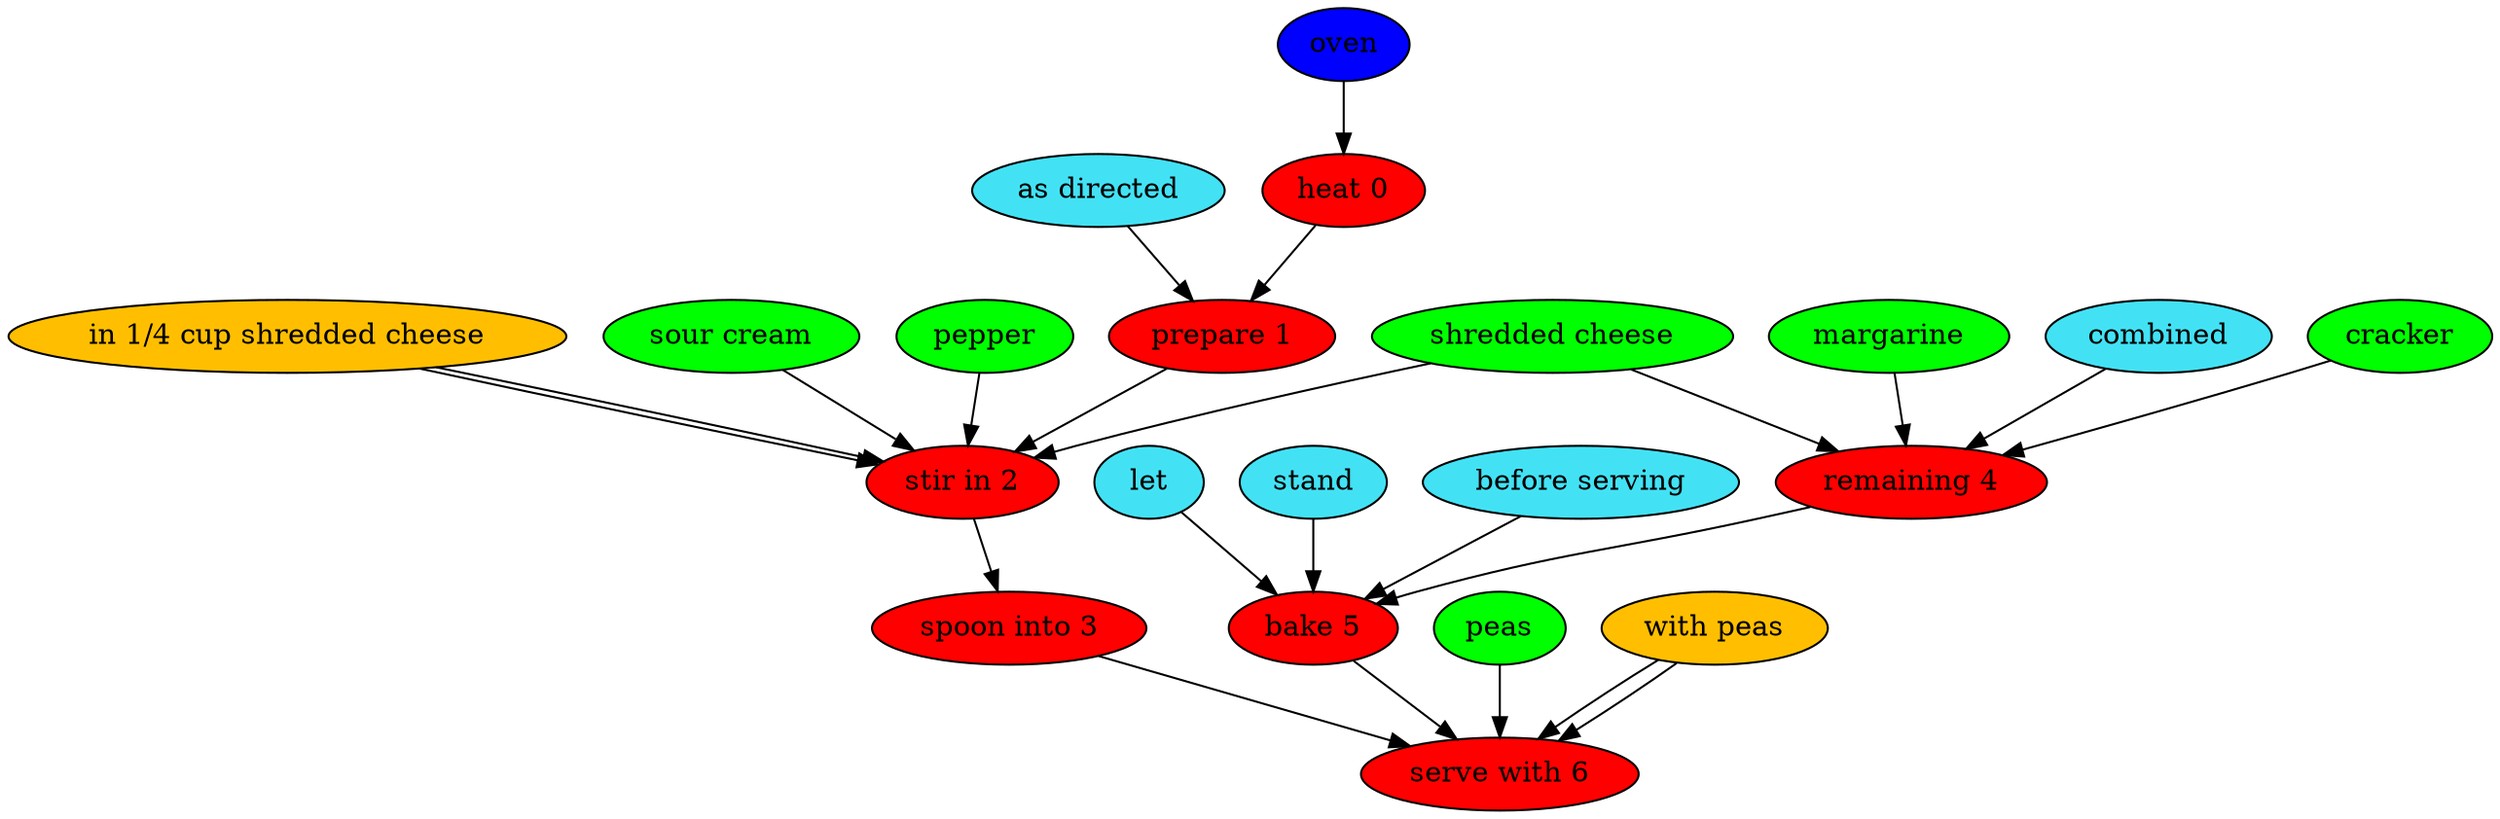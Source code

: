 digraph G {
"heat 0" [style=filled, fillcolor=red];
oven [style=filled, fillcolor="#0000ff"];
oven -> "heat 0";
"prepare 1" [style=filled, fillcolor=red];
"as directed" [style=filled, fillcolor="#42e2f4"];
"as directed" -> "prepare 1";
"stir in 2" [style=filled, fillcolor=red];
"shredded cheese" [style=filled, fillcolor=green];
"shredded cheese" -> "stir in 2";
"in 1/4 cup shredded cheese" [style=filled, fillcolor="#01DFA5"];
"in 1/4 cup shredded cheese" -> "stir in 2";
"sour cream" [style=filled, fillcolor=green];
"sour cream" -> "stir in 2";
pepper [style=filled, fillcolor=green];
pepper -> "stir in 2";
"in 1/4 cup shredded cheese" [style=filled, fillcolor="#FFBF00"];
"in 1/4 cup shredded cheese" -> "stir in 2";
"spoon into 3" [style=filled, fillcolor=red];
"remaining 4" [style=filled, fillcolor=red];
combined [style=filled, fillcolor="#42e2f4"];
combined -> "remaining 4";
"shredded cheese" [style=filled, fillcolor=green];
"shredded cheese" -> "remaining 4";
cracker [style=filled, fillcolor=green];
cracker -> "remaining 4";
margarine [style=filled, fillcolor=green];
margarine -> "remaining 4";
"bake 5" [style=filled, fillcolor=red];
let [style=filled, fillcolor="#42e2f4"];
let -> "bake 5";
stand [style=filled, fillcolor="#42e2f4"];
stand -> "bake 5";
"before serving" [style=filled, fillcolor="#42e2f4"];
"before serving" -> "bake 5";
"serve with 6" [style=filled, fillcolor=red];
peas [style=filled, fillcolor=green];
peas -> "serve with 6";
"with peas" [style=filled, fillcolor="#01DFA5"];
"with peas" -> "serve with 6";
"with peas" [style=filled, fillcolor="#FFBF00"];
"with peas" -> "serve with 6";
"heat 0" -> "prepare 1";
"prepare 1" -> "stir in 2";
"stir in 2" -> "spoon into 3";
"spoon into 3" -> "serve with 6";
"remaining 4" -> "bake 5";
"bake 5" -> "serve with 6";
}
